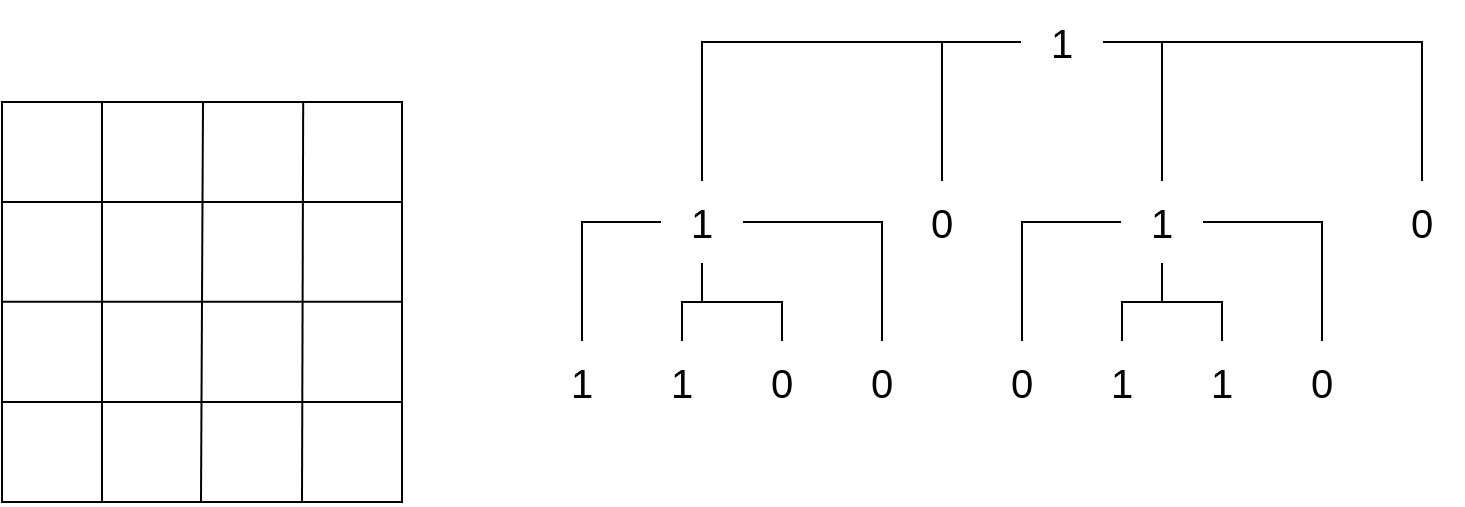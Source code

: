 <mxfile version="25.0.1">
  <diagram name="Page-1" id="Z6k4jW-QBUbc_f2WaPmU">
    <mxGraphModel dx="968" dy="599" grid="1" gridSize="10" guides="1" tooltips="1" connect="1" arrows="1" fold="1" page="1" pageScale="1" pageWidth="850" pageHeight="1100" math="0" shadow="0">
      <root>
        <mxCell id="0" />
        <mxCell id="1" parent="0" />
        <mxCell id="xWaIrbfhw9UBgd3ar35P-1" value="" style="rounded=0;whiteSpace=wrap;html=1;" parent="1" vertex="1">
          <mxGeometry x="30" y="110" width="200" height="200" as="geometry" />
        </mxCell>
        <mxCell id="xWaIrbfhw9UBgd3ar35P-3" value="" style="endArrow=none;html=1;rounded=0;exitX=0.25;exitY=1;exitDx=0;exitDy=0;entryX=0.25;entryY=0;entryDx=0;entryDy=0;" parent="1" edge="1">
          <mxGeometry width="50" height="50" relative="1" as="geometry">
            <mxPoint x="80" y="310" as="sourcePoint" />
            <mxPoint x="80" y="110" as="targetPoint" />
          </mxGeometry>
        </mxCell>
        <mxCell id="xWaIrbfhw9UBgd3ar35P-5" value="" style="endArrow=none;html=1;rounded=0;exitX=0.797;exitY=1.002;exitDx=0;exitDy=0;entryX=0.25;entryY=0;entryDx=0;entryDy=0;exitPerimeter=0;" parent="1" edge="1">
          <mxGeometry width="50" height="50" relative="1" as="geometry">
            <mxPoint x="180.0" y="310" as="sourcePoint" />
            <mxPoint x="180.6" y="109.6" as="targetPoint" />
          </mxGeometry>
        </mxCell>
        <mxCell id="xWaIrbfhw9UBgd3ar35P-6" value="" style="endArrow=none;html=1;rounded=0;exitX=0.797;exitY=1.002;exitDx=0;exitDy=0;entryX=0.25;entryY=0;entryDx=0;entryDy=0;exitPerimeter=0;" parent="1" edge="1">
          <mxGeometry width="50" height="50" relative="1" as="geometry">
            <mxPoint x="129.5" y="310" as="sourcePoint" />
            <mxPoint x="130.5" y="110" as="targetPoint" />
          </mxGeometry>
        </mxCell>
        <mxCell id="xWaIrbfhw9UBgd3ar35P-8" value="" style="endArrow=none;html=1;rounded=0;exitX=0;exitY=0.25;exitDx=0;exitDy=0;entryX=1;entryY=0.25;entryDx=0;entryDy=0;" parent="1" source="xWaIrbfhw9UBgd3ar35P-1" target="xWaIrbfhw9UBgd3ar35P-1" edge="1">
          <mxGeometry width="50" height="50" relative="1" as="geometry">
            <mxPoint x="190.0" y="320" as="sourcePoint" />
            <mxPoint x="190.6" y="119.6" as="targetPoint" />
          </mxGeometry>
        </mxCell>
        <mxCell id="xWaIrbfhw9UBgd3ar35P-10" value="" style="endArrow=none;html=1;rounded=0;exitX=0;exitY=0.25;exitDx=0;exitDy=0;entryX=1;entryY=0.25;entryDx=0;entryDy=0;" parent="1" edge="1">
          <mxGeometry width="50" height="50" relative="1" as="geometry">
            <mxPoint x="30" y="209.83" as="sourcePoint" />
            <mxPoint x="230" y="209.83" as="targetPoint" />
          </mxGeometry>
        </mxCell>
        <mxCell id="xWaIrbfhw9UBgd3ar35P-11" value="" style="endArrow=none;html=1;rounded=0;exitX=0;exitY=0.25;exitDx=0;exitDy=0;entryX=1;entryY=0.25;entryDx=0;entryDy=0;" parent="1" edge="1">
          <mxGeometry width="50" height="50" relative="1" as="geometry">
            <mxPoint x="30" y="260" as="sourcePoint" />
            <mxPoint x="230" y="260" as="targetPoint" />
          </mxGeometry>
        </mxCell>
        <mxCell id="xWaIrbfhw9UBgd3ar35P-22" value="" style="shape=image;html=1;verticalAlign=top;verticalLabelPosition=bottom;labelBackgroundColor=#ffffff;imageAspect=0;aspect=fixed;image=https://cdn0.iconfinder.com/data/icons/phosphor-bold-vol-3-1/256/number-one-duotone-128.png" parent="1" vertex="1">
          <mxGeometry x="40" y="120" width="30" height="30" as="geometry" />
        </mxCell>
        <mxCell id="xWaIrbfhw9UBgd3ar35P-24" value="" style="shape=image;html=1;verticalAlign=top;verticalLabelPosition=bottom;labelBackgroundColor=#ffffff;imageAspect=0;aspect=fixed;image=https://cdn0.iconfinder.com/data/icons/phosphor-bold-vol-3-1/256/number-one-duotone-128.png" parent="1" vertex="1">
          <mxGeometry x="90" y="120" width="30" height="30" as="geometry" />
        </mxCell>
        <mxCell id="xWaIrbfhw9UBgd3ar35P-27" value="" style="shape=image;html=1;verticalAlign=top;verticalLabelPosition=bottom;labelBackgroundColor=#ffffff;imageAspect=0;aspect=fixed;image=https://cdn0.iconfinder.com/data/icons/phosphor-bold-vol-3-1/256/number-one-duotone-128.png" parent="1" vertex="1">
          <mxGeometry x="40" y="270" width="30" height="30" as="geometry" />
        </mxCell>
        <mxCell id="xWaIrbfhw9UBgd3ar35P-28" value="" style="shape=image;html=1;verticalAlign=top;verticalLabelPosition=bottom;labelBackgroundColor=#ffffff;imageAspect=0;aspect=fixed;image=https://cdn0.iconfinder.com/data/icons/phosphor-bold-vol-3-1/256/number-one-duotone-128.png" parent="1" vertex="1">
          <mxGeometry x="90" y="220" width="30" height="30" as="geometry" />
        </mxCell>
        <mxCell id="xWaIrbfhw9UBgd3ar35P-36" value="" style="shape=image;html=1;verticalAlign=top;verticalLabelPosition=bottom;labelBackgroundColor=#ffffff;imageAspect=0;aspect=fixed;image=https://cdn0.iconfinder.com/data/icons/phosphor-fill-vol-3/256/number-zero-fill-128.png" parent="1" vertex="1">
          <mxGeometry x="190" y="170" width="30" height="30" as="geometry" />
        </mxCell>
        <mxCell id="xWaIrbfhw9UBgd3ar35P-54" value="" style="shape=image;html=1;verticalAlign=top;verticalLabelPosition=bottom;labelBackgroundColor=#ffffff;imageAspect=0;aspect=fixed;image=https://cdn0.iconfinder.com/data/icons/phosphor-fill-vol-3/256/number-zero-fill-128.png" parent="1" vertex="1">
          <mxGeometry x="190" y="220" width="30" height="30" as="geometry" />
        </mxCell>
        <mxCell id="xWaIrbfhw9UBgd3ar35P-55" value="" style="shape=image;html=1;verticalAlign=top;verticalLabelPosition=bottom;labelBackgroundColor=#ffffff;imageAspect=0;aspect=fixed;image=https://cdn0.iconfinder.com/data/icons/phosphor-fill-vol-3/256/number-zero-fill-128.png" parent="1" vertex="1">
          <mxGeometry x="140" y="220" width="30" height="30" as="geometry" />
        </mxCell>
        <mxCell id="xWaIrbfhw9UBgd3ar35P-56" value="" style="shape=image;html=1;verticalAlign=top;verticalLabelPosition=bottom;labelBackgroundColor=#ffffff;imageAspect=0;aspect=fixed;image=https://cdn0.iconfinder.com/data/icons/phosphor-fill-vol-3/256/number-zero-fill-128.png" parent="1" vertex="1">
          <mxGeometry x="140" y="270" width="30" height="30" as="geometry" />
        </mxCell>
        <mxCell id="xWaIrbfhw9UBgd3ar35P-57" value="" style="shape=image;html=1;verticalAlign=top;verticalLabelPosition=bottom;labelBackgroundColor=#ffffff;imageAspect=0;aspect=fixed;image=https://cdn0.iconfinder.com/data/icons/phosphor-fill-vol-3/256/number-zero-fill-128.png" parent="1" vertex="1">
          <mxGeometry x="90" y="270" width="30" height="30" as="geometry" />
        </mxCell>
        <mxCell id="xWaIrbfhw9UBgd3ar35P-58" value="" style="shape=image;html=1;verticalAlign=top;verticalLabelPosition=bottom;labelBackgroundColor=#ffffff;imageAspect=0;aspect=fixed;image=https://cdn0.iconfinder.com/data/icons/phosphor-fill-vol-3/256/number-zero-fill-128.png" parent="1" vertex="1">
          <mxGeometry x="40" y="220" width="30" height="30" as="geometry" />
        </mxCell>
        <mxCell id="xWaIrbfhw9UBgd3ar35P-59" value="" style="shape=image;html=1;verticalAlign=top;verticalLabelPosition=bottom;labelBackgroundColor=#ffffff;imageAspect=0;aspect=fixed;image=https://cdn0.iconfinder.com/data/icons/phosphor-fill-vol-3/256/number-zero-fill-128.png" parent="1" vertex="1">
          <mxGeometry x="40" y="170" width="30" height="30" as="geometry" />
        </mxCell>
        <mxCell id="xWaIrbfhw9UBgd3ar35P-60" value="" style="shape=image;html=1;verticalAlign=top;verticalLabelPosition=bottom;labelBackgroundColor=#ffffff;imageAspect=0;aspect=fixed;image=https://cdn0.iconfinder.com/data/icons/phosphor-fill-vol-3/256/number-zero-fill-128.png" parent="1" vertex="1">
          <mxGeometry x="90" y="170" width="30" height="30" as="geometry" />
        </mxCell>
        <mxCell id="xWaIrbfhw9UBgd3ar35P-61" value="" style="shape=image;html=1;verticalAlign=top;verticalLabelPosition=bottom;labelBackgroundColor=#ffffff;imageAspect=0;aspect=fixed;image=https://cdn0.iconfinder.com/data/icons/phosphor-fill-vol-3/256/number-zero-fill-128.png" parent="1" vertex="1">
          <mxGeometry x="140" y="120" width="30" height="30" as="geometry" />
        </mxCell>
        <mxCell id="xWaIrbfhw9UBgd3ar35P-62" value="" style="shape=image;html=1;verticalAlign=top;verticalLabelPosition=bottom;labelBackgroundColor=#ffffff;imageAspect=0;aspect=fixed;image=https://cdn0.iconfinder.com/data/icons/phosphor-fill-vol-3/256/number-zero-fill-128.png" parent="1" vertex="1">
          <mxGeometry x="190" y="120" width="30" height="30" as="geometry" />
        </mxCell>
        <mxCell id="xWaIrbfhw9UBgd3ar35P-105" value="" style="shape=image;html=1;verticalAlign=top;verticalLabelPosition=bottom;labelBackgroundColor=#ffffff;imageAspect=0;aspect=fixed;image=https://cdn0.iconfinder.com/data/icons/phosphor-fill-vol-3/256/number-zero-fill-128.png" parent="1" vertex="1">
          <mxGeometry x="190" y="270" width="30" height="30" as="geometry" />
        </mxCell>
        <mxCell id="xWaIrbfhw9UBgd3ar35P-112" value="" style="shape=image;html=1;verticalAlign=top;verticalLabelPosition=bottom;labelBackgroundColor=#ffffff;imageAspect=0;aspect=fixed;image=https://cdn0.iconfinder.com/data/icons/phosphor-fill-vol-3/256/number-zero-fill-128.png" parent="1" vertex="1">
          <mxGeometry x="140" y="170" width="30" height="30" as="geometry" />
        </mxCell>
        <mxCell id="xWaIrbfhw9UBgd3ar35P-150" value="" style="edgeStyle=orthogonalEdgeStyle;rounded=0;orthogonalLoop=1;jettySize=auto;html=1;endArrow=none;startFill=0;" parent="1" source="xWaIrbfhw9UBgd3ar35P-128" target="xWaIrbfhw9UBgd3ar35P-149" edge="1">
          <mxGeometry relative="1" as="geometry" />
        </mxCell>
        <mxCell id="xWaIrbfhw9UBgd3ar35P-152" value="" style="edgeStyle=orthogonalEdgeStyle;rounded=0;orthogonalLoop=1;jettySize=auto;html=1;endArrow=none;startFill=0;" parent="1" source="xWaIrbfhw9UBgd3ar35P-128" target="xWaIrbfhw9UBgd3ar35P-151" edge="1">
          <mxGeometry relative="1" as="geometry" />
        </mxCell>
        <mxCell id="xWaIrbfhw9UBgd3ar35P-155" value="" style="edgeStyle=orthogonalEdgeStyle;rounded=0;orthogonalLoop=1;jettySize=auto;html=1;endArrow=none;startFill=0;" parent="1" source="xWaIrbfhw9UBgd3ar35P-128" target="xWaIrbfhw9UBgd3ar35P-154" edge="1">
          <mxGeometry relative="1" as="geometry" />
        </mxCell>
        <mxCell id="xWaIrbfhw9UBgd3ar35P-157" value="" style="edgeStyle=orthogonalEdgeStyle;rounded=0;orthogonalLoop=1;jettySize=auto;html=1;endArrow=none;startFill=0;" parent="1" source="xWaIrbfhw9UBgd3ar35P-128" target="xWaIrbfhw9UBgd3ar35P-156" edge="1">
          <mxGeometry relative="1" as="geometry" />
        </mxCell>
        <mxCell id="xWaIrbfhw9UBgd3ar35P-128" value="&lt;font style=&quot;font-size: 20px;&quot;&gt;1&lt;/font&gt;" style="rounded=0;whiteSpace=wrap;html=1;strokeColor=light-dark(#ffffff, #ededed);" parent="1" vertex="1">
          <mxGeometry x="540" y="60" width="40" height="40" as="geometry" />
        </mxCell>
        <mxCell id="xWaIrbfhw9UBgd3ar35P-172" value="" style="edgeStyle=orthogonalEdgeStyle;rounded=0;orthogonalLoop=1;jettySize=auto;html=1;endArrow=none;startFill=0;" parent="1" source="xWaIrbfhw9UBgd3ar35P-149" target="xWaIrbfhw9UBgd3ar35P-171" edge="1">
          <mxGeometry relative="1" as="geometry" />
        </mxCell>
        <mxCell id="xWaIrbfhw9UBgd3ar35P-174" value="" style="edgeStyle=orthogonalEdgeStyle;rounded=0;orthogonalLoop=1;jettySize=auto;html=1;endArrow=none;startFill=0;" parent="1" source="xWaIrbfhw9UBgd3ar35P-149" target="xWaIrbfhw9UBgd3ar35P-173" edge="1">
          <mxGeometry relative="1" as="geometry" />
        </mxCell>
        <mxCell id="xWaIrbfhw9UBgd3ar35P-176" value="" style="edgeStyle=orthogonalEdgeStyle;rounded=0;orthogonalLoop=1;jettySize=auto;html=1;endArrow=none;startFill=0;" parent="1" source="xWaIrbfhw9UBgd3ar35P-149" target="xWaIrbfhw9UBgd3ar35P-175" edge="1">
          <mxGeometry relative="1" as="geometry" />
        </mxCell>
        <mxCell id="xWaIrbfhw9UBgd3ar35P-178" value="" style="edgeStyle=orthogonalEdgeStyle;rounded=0;orthogonalLoop=1;jettySize=auto;html=1;endArrow=none;startFill=0;" parent="1" source="xWaIrbfhw9UBgd3ar35P-149" target="xWaIrbfhw9UBgd3ar35P-177" edge="1">
          <mxGeometry relative="1" as="geometry" />
        </mxCell>
        <mxCell id="xWaIrbfhw9UBgd3ar35P-149" value="&lt;font style=&quot;font-size: 20px;&quot;&gt;1&lt;/font&gt;" style="rounded=0;whiteSpace=wrap;html=1;strokeColor=light-dark(#ffffff, #ededed);" parent="1" vertex="1">
          <mxGeometry x="360" y="150" width="40" height="40" as="geometry" />
        </mxCell>
        <mxCell id="xWaIrbfhw9UBgd3ar35P-151" value="&lt;font style=&quot;font-size: 20px;&quot;&gt;0&lt;/font&gt;" style="rounded=0;whiteSpace=wrap;html=1;strokeColor=light-dark(#ffffff, #ededed);" parent="1" vertex="1">
          <mxGeometry x="480" y="150" width="40" height="40" as="geometry" />
        </mxCell>
        <mxCell id="xWaIrbfhw9UBgd3ar35P-163" value="" style="edgeStyle=orthogonalEdgeStyle;rounded=0;orthogonalLoop=1;jettySize=auto;html=1;endArrow=none;startFill=0;" parent="1" source="xWaIrbfhw9UBgd3ar35P-154" target="xWaIrbfhw9UBgd3ar35P-162" edge="1">
          <mxGeometry relative="1" as="geometry" />
        </mxCell>
        <mxCell id="xWaIrbfhw9UBgd3ar35P-166" value="" style="edgeStyle=orthogonalEdgeStyle;rounded=0;orthogonalLoop=1;jettySize=auto;html=1;endArrow=none;startFill=0;" parent="1" source="xWaIrbfhw9UBgd3ar35P-154" target="xWaIrbfhw9UBgd3ar35P-165" edge="1">
          <mxGeometry relative="1" as="geometry" />
        </mxCell>
        <mxCell id="xWaIrbfhw9UBgd3ar35P-168" value="" style="edgeStyle=orthogonalEdgeStyle;rounded=0;orthogonalLoop=1;jettySize=auto;html=1;endArrow=none;startFill=0;" parent="1" source="xWaIrbfhw9UBgd3ar35P-154" target="xWaIrbfhw9UBgd3ar35P-167" edge="1">
          <mxGeometry relative="1" as="geometry" />
        </mxCell>
        <mxCell id="xWaIrbfhw9UBgd3ar35P-170" value="" style="edgeStyle=orthogonalEdgeStyle;rounded=0;orthogonalLoop=1;jettySize=auto;html=1;endArrow=none;startFill=0;" parent="1" source="xWaIrbfhw9UBgd3ar35P-154" target="xWaIrbfhw9UBgd3ar35P-169" edge="1">
          <mxGeometry relative="1" as="geometry" />
        </mxCell>
        <mxCell id="xWaIrbfhw9UBgd3ar35P-154" value="&lt;font style=&quot;font-size: 20px;&quot;&gt;1&lt;/font&gt;" style="rounded=0;whiteSpace=wrap;html=1;strokeColor=light-dark(#ffffff, #ededed);" parent="1" vertex="1">
          <mxGeometry x="590" y="150" width="40" height="40" as="geometry" />
        </mxCell>
        <mxCell id="xWaIrbfhw9UBgd3ar35P-156" value="&lt;font style=&quot;font-size: 20px;&quot;&gt;0&lt;/font&gt;" style="rounded=0;whiteSpace=wrap;html=1;strokeColor=light-dark(#ffffff, #ededed);" parent="1" vertex="1">
          <mxGeometry x="720" y="150" width="40" height="40" as="geometry" />
        </mxCell>
        <mxCell id="xWaIrbfhw9UBgd3ar35P-162" value="&lt;font style=&quot;font-size: 20px;&quot;&gt;0&lt;/font&gt;" style="rounded=0;whiteSpace=wrap;html=1;strokeColor=light-dark(#ffffff, #ededed);" parent="1" vertex="1">
          <mxGeometry x="670" y="230" width="40" height="40" as="geometry" />
        </mxCell>
        <mxCell id="xWaIrbfhw9UBgd3ar35P-165" value="&lt;font style=&quot;font-size: 20px;&quot;&gt;1&lt;/font&gt;" style="rounded=0;whiteSpace=wrap;html=1;strokeColor=light-dark(#ffffff, #ededed);" parent="1" vertex="1">
          <mxGeometry x="620" y="230" width="40" height="40" as="geometry" />
        </mxCell>
        <mxCell id="xWaIrbfhw9UBgd3ar35P-167" value="&lt;font style=&quot;font-size: 20px;&quot;&gt;0&lt;/font&gt;" style="rounded=0;whiteSpace=wrap;html=1;strokeColor=light-dark(#ffffff, #ededed);" parent="1" vertex="1">
          <mxGeometry x="520" y="230" width="40" height="40" as="geometry" />
        </mxCell>
        <mxCell id="xWaIrbfhw9UBgd3ar35P-169" value="&lt;font style=&quot;font-size: 20px;&quot;&gt;1&lt;/font&gt;" style="rounded=0;whiteSpace=wrap;html=1;strokeColor=light-dark(#ffffff, #ededed);" parent="1" vertex="1">
          <mxGeometry x="570" y="230" width="40" height="40" as="geometry" />
        </mxCell>
        <mxCell id="xWaIrbfhw9UBgd3ar35P-171" value="&lt;font style=&quot;font-size: 20px;&quot;&gt;1&lt;/font&gt;" style="rounded=0;whiteSpace=wrap;html=1;strokeColor=light-dark(#ffffff, #ededed);" parent="1" vertex="1">
          <mxGeometry x="300" y="230" width="40" height="40" as="geometry" />
        </mxCell>
        <mxCell id="xWaIrbfhw9UBgd3ar35P-173" value="&lt;font style=&quot;font-size: 20px;&quot;&gt;1&lt;/font&gt;" style="rounded=0;whiteSpace=wrap;html=1;strokeColor=light-dark(#ffffff, #ededed);" parent="1" vertex="1">
          <mxGeometry x="350" y="230" width="40" height="40" as="geometry" />
        </mxCell>
        <mxCell id="xWaIrbfhw9UBgd3ar35P-175" value="&lt;font style=&quot;font-size: 20px;&quot;&gt;0&lt;/font&gt;" style="rounded=0;whiteSpace=wrap;html=1;strokeColor=light-dark(#ffffff, #ededed);" parent="1" vertex="1">
          <mxGeometry x="450" y="230" width="40" height="40" as="geometry" />
        </mxCell>
        <mxCell id="xWaIrbfhw9UBgd3ar35P-177" value="&lt;font style=&quot;font-size: 20px;&quot;&gt;0&lt;/font&gt;" style="rounded=0;whiteSpace=wrap;html=1;strokeColor=light-dark(#ffffff, #ededed);" parent="1" vertex="1">
          <mxGeometry x="400" y="230" width="40" height="40" as="geometry" />
        </mxCell>
      </root>
    </mxGraphModel>
  </diagram>
</mxfile>

